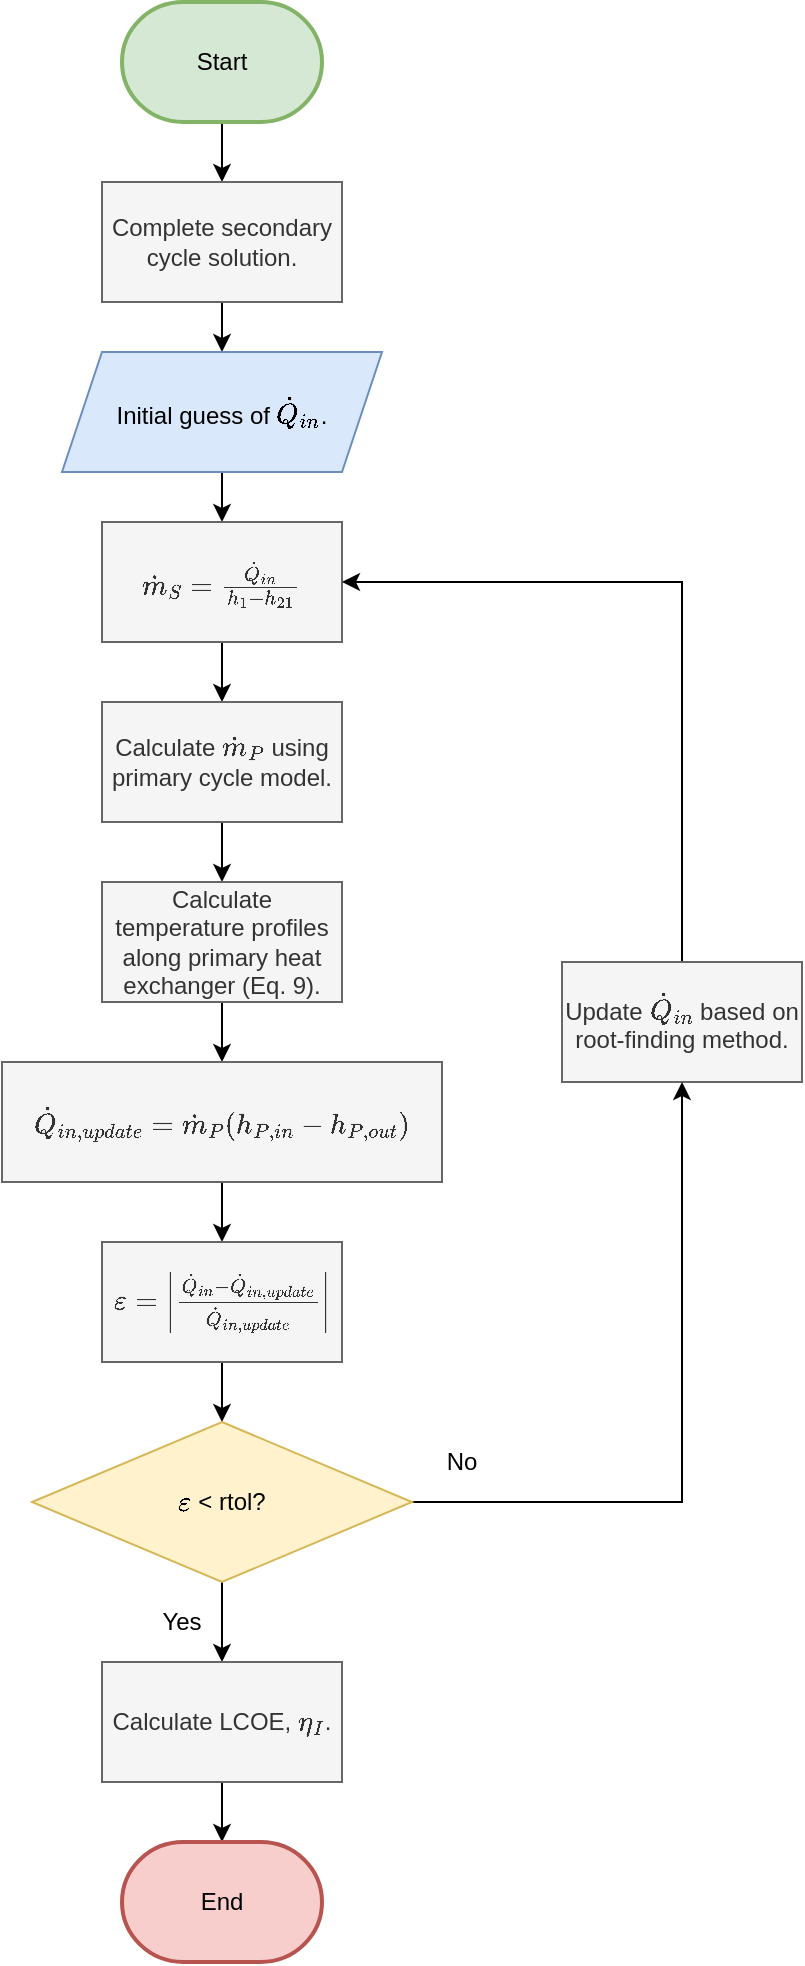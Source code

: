 <mxfile version="14.9.0" type="google"><diagram id="SS1db1PP-0jmywJMiwoE" name="Page-1"><mxGraphModel dx="1038" dy="547" grid="1" gridSize="10" guides="1" tooltips="1" connect="1" arrows="1" fold="1" page="1" pageScale="1" pageWidth="850" pageHeight="1100" math="1" shadow="0"><root><mxCell id="0"/><mxCell id="1" parent="0"/><mxCell id="M5BC113eNdEx5-OLPX42-14" style="edgeStyle=orthogonalEdgeStyle;rounded=0;orthogonalLoop=1;jettySize=auto;html=1;exitX=0.5;exitY=1;exitDx=0;exitDy=0;exitPerimeter=0;entryX=0.5;entryY=0;entryDx=0;entryDy=0;" parent="1" source="M5BC113eNdEx5-OLPX42-1" target="M5BC113eNdEx5-OLPX42-2" edge="1"><mxGeometry relative="1" as="geometry"/></mxCell><mxCell id="M5BC113eNdEx5-OLPX42-1" value="Start" style="strokeWidth=2;html=1;shape=mxgraph.flowchart.terminator;whiteSpace=wrap;fillColor=#d5e8d4;strokeColor=#82b366;" parent="1" vertex="1"><mxGeometry x="120" y="40" width="100" height="60" as="geometry"/></mxCell><mxCell id="M5BC113eNdEx5-OLPX42-15" style="edgeStyle=orthogonalEdgeStyle;rounded=0;orthogonalLoop=1;jettySize=auto;html=1;exitX=0.5;exitY=1;exitDx=0;exitDy=0;entryX=0.5;entryY=0;entryDx=0;entryDy=0;" parent="1" source="M5BC113eNdEx5-OLPX42-2" target="M5BC113eNdEx5-OLPX42-3" edge="1"><mxGeometry relative="1" as="geometry"/></mxCell><mxCell id="M5BC113eNdEx5-OLPX42-2" value="Complete secondary cycle solution." style="rounded=0;whiteSpace=wrap;html=1;fillColor=#f5f5f5;strokeColor=#666666;fontColor=#333333;" parent="1" vertex="1"><mxGeometry x="110" y="130" width="120" height="60" as="geometry"/></mxCell><mxCell id="M5BC113eNdEx5-OLPX42-16" style="edgeStyle=orthogonalEdgeStyle;rounded=0;orthogonalLoop=1;jettySize=auto;html=1;exitX=0.5;exitY=1;exitDx=0;exitDy=0;entryX=0.5;entryY=0;entryDx=0;entryDy=0;" parent="1" source="M5BC113eNdEx5-OLPX42-3" target="M5BC113eNdEx5-OLPX42-4" edge="1"><mxGeometry relative="1" as="geometry"/></mxCell><mxCell id="M5BC113eNdEx5-OLPX42-3" value="Initial guess of \(\dot{Q}_{in}\)." style="shape=parallelogram;perimeter=parallelogramPerimeter;whiteSpace=wrap;html=1;fixedSize=1;fillColor=#dae8fc;strokeColor=#6c8ebf;" parent="1" vertex="1"><mxGeometry x="90" y="215" width="160" height="60" as="geometry"/></mxCell><mxCell id="M5BC113eNdEx5-OLPX42-17" style="edgeStyle=orthogonalEdgeStyle;rounded=0;orthogonalLoop=1;jettySize=auto;html=1;exitX=0.5;exitY=1;exitDx=0;exitDy=0;" parent="1" source="M5BC113eNdEx5-OLPX42-4" target="M5BC113eNdEx5-OLPX42-5" edge="1"><mxGeometry relative="1" as="geometry"/></mxCell><mxCell id="M5BC113eNdEx5-OLPX42-4" value="\(\dot{m}_S = \frac{\dot{Q}_{in}}{h_{1} - h_{21}}\)" style="rounded=0;whiteSpace=wrap;html=1;fillColor=#f5f5f5;strokeColor=#666666;fontColor=#333333;" parent="1" vertex="1"><mxGeometry x="110" y="300" width="120" height="60" as="geometry"/></mxCell><mxCell id="M5BC113eNdEx5-OLPX42-18" style="edgeStyle=orthogonalEdgeStyle;rounded=0;orthogonalLoop=1;jettySize=auto;html=1;exitX=0.5;exitY=1;exitDx=0;exitDy=0;entryX=0.5;entryY=0;entryDx=0;entryDy=0;" parent="1" source="M5BC113eNdEx5-OLPX42-5" target="M5BC113eNdEx5-OLPX42-6" edge="1"><mxGeometry relative="1" as="geometry"/></mxCell><mxCell id="M5BC113eNdEx5-OLPX42-5" value="Calculate \(\dot{m}_P\) using primary cycle model." style="rounded=0;whiteSpace=wrap;html=1;fillColor=#f5f5f5;strokeColor=#666666;fontColor=#333333;" parent="1" vertex="1"><mxGeometry x="110" y="390" width="120" height="60" as="geometry"/></mxCell><mxCell id="M5BC113eNdEx5-OLPX42-19" style="edgeStyle=orthogonalEdgeStyle;rounded=0;orthogonalLoop=1;jettySize=auto;html=1;exitX=0.5;exitY=1;exitDx=0;exitDy=0;entryX=0.5;entryY=0;entryDx=0;entryDy=0;" parent="1" source="M5BC113eNdEx5-OLPX42-6" target="M5BC113eNdEx5-OLPX42-7" edge="1"><mxGeometry relative="1" as="geometry"/></mxCell><mxCell id="M5BC113eNdEx5-OLPX42-6" value="Calculate temperature profiles along primary heat exchanger (Eq. 9)." style="rounded=0;whiteSpace=wrap;html=1;fillColor=#f5f5f5;strokeColor=#666666;fontColor=#333333;" parent="1" vertex="1"><mxGeometry x="110" y="480" width="120" height="60" as="geometry"/></mxCell><mxCell id="M5BC113eNdEx5-OLPX42-20" style="edgeStyle=orthogonalEdgeStyle;rounded=0;orthogonalLoop=1;jettySize=auto;html=1;exitX=0.5;exitY=1;exitDx=0;exitDy=0;entryX=0.5;entryY=0;entryDx=0;entryDy=0;" parent="1" source="M5BC113eNdEx5-OLPX42-7" target="M5BC113eNdEx5-OLPX42-9" edge="1"><mxGeometry relative="1" as="geometry"/></mxCell><mxCell id="M5BC113eNdEx5-OLPX42-7" value="\(\dot{Q}_{in,update} = \dot{m}_{P} (h_{P,in} - h_{P,out})\)" style="rounded=0;whiteSpace=wrap;html=1;fillColor=#f5f5f5;strokeColor=#666666;fontColor=#333333;" parent="1" vertex="1"><mxGeometry x="60" y="570" width="220" height="60" as="geometry"/></mxCell><mxCell id="M5BC113eNdEx5-OLPX42-12" style="edgeStyle=orthogonalEdgeStyle;rounded=0;orthogonalLoop=1;jettySize=auto;html=1;exitX=0.5;exitY=0;exitDx=0;exitDy=0;entryX=1;entryY=0.5;entryDx=0;entryDy=0;" parent="1" source="M5BC113eNdEx5-OLPX42-8" target="M5BC113eNdEx5-OLPX42-4" edge="1"><mxGeometry relative="1" as="geometry"/></mxCell><mxCell id="M5BC113eNdEx5-OLPX42-8" value="Update \(\dot{Q}_{in}\) based on root-finding method." style="rounded=0;whiteSpace=wrap;html=1;fillColor=#f5f5f5;strokeColor=#666666;fontColor=#333333;" parent="1" vertex="1"><mxGeometry x="340" y="520" width="120" height="60" as="geometry"/></mxCell><mxCell id="M5BC113eNdEx5-OLPX42-21" style="edgeStyle=orthogonalEdgeStyle;rounded=0;orthogonalLoop=1;jettySize=auto;html=1;exitX=0.5;exitY=1;exitDx=0;exitDy=0;entryX=0.5;entryY=0;entryDx=0;entryDy=0;" parent="1" source="M5BC113eNdEx5-OLPX42-9" target="M5BC113eNdEx5-OLPX42-10" edge="1"><mxGeometry relative="1" as="geometry"/></mxCell><mxCell id="M5BC113eNdEx5-OLPX42-9" value="\(\varepsilon = \left|\frac{\dot{Q}_{in} - \dot{Q}_{in,update}}{\dot{Q}_{in,update}}\right|\)" style="rounded=0;whiteSpace=wrap;html=1;fillColor=#f5f5f5;strokeColor=#666666;fontColor=#333333;" parent="1" vertex="1"><mxGeometry x="110" y="660" width="120" height="60" as="geometry"/></mxCell><mxCell id="M5BC113eNdEx5-OLPX42-11" style="edgeStyle=orthogonalEdgeStyle;rounded=0;orthogonalLoop=1;jettySize=auto;html=1;exitX=1;exitY=0.5;exitDx=0;exitDy=0;entryX=0.5;entryY=1;entryDx=0;entryDy=0;" parent="1" source="M5BC113eNdEx5-OLPX42-10" target="M5BC113eNdEx5-OLPX42-8" edge="1"><mxGeometry relative="1" as="geometry"/></mxCell><mxCell id="M5BC113eNdEx5-OLPX42-23" style="edgeStyle=orthogonalEdgeStyle;rounded=0;orthogonalLoop=1;jettySize=auto;html=1;exitX=0.5;exitY=1;exitDx=0;exitDy=0;" parent="1" source="M5BC113eNdEx5-OLPX42-10" target="M5BC113eNdEx5-OLPX42-22" edge="1"><mxGeometry relative="1" as="geometry"/></mxCell><mxCell id="M5BC113eNdEx5-OLPX42-10" value="\(\varepsilon\) &amp;lt; rtol?" style="rhombus;whiteSpace=wrap;html=1;fillColor=#fff2cc;strokeColor=#d6b656;" parent="1" vertex="1"><mxGeometry x="75" y="750" width="190" height="80" as="geometry"/></mxCell><mxCell id="M5BC113eNdEx5-OLPX42-25" style="edgeStyle=orthogonalEdgeStyle;rounded=0;orthogonalLoop=1;jettySize=auto;html=1;exitX=0.5;exitY=1;exitDx=0;exitDy=0;entryX=0.5;entryY=0;entryDx=0;entryDy=0;entryPerimeter=0;" parent="1" source="M5BC113eNdEx5-OLPX42-22" target="M5BC113eNdEx5-OLPX42-24" edge="1"><mxGeometry relative="1" as="geometry"/></mxCell><mxCell id="M5BC113eNdEx5-OLPX42-22" value="Calculate LCOE, \(\eta_{I}\)." style="rounded=0;whiteSpace=wrap;html=1;fillColor=#f5f5f5;strokeColor=#666666;fontColor=#333333;" parent="1" vertex="1"><mxGeometry x="110" y="870" width="120" height="60" as="geometry"/></mxCell><mxCell id="M5BC113eNdEx5-OLPX42-24" value="End" style="strokeWidth=2;html=1;shape=mxgraph.flowchart.terminator;whiteSpace=wrap;fillColor=#f8cecc;strokeColor=#b85450;" parent="1" vertex="1"><mxGeometry x="120" y="960" width="100" height="60" as="geometry"/></mxCell><mxCell id="M5BC113eNdEx5-OLPX42-26" value="No" style="text;html=1;strokeColor=none;fillColor=none;align=center;verticalAlign=middle;whiteSpace=wrap;rounded=0;" parent="1" vertex="1"><mxGeometry x="270" y="760" width="40" height="20" as="geometry"/></mxCell><mxCell id="M5BC113eNdEx5-OLPX42-27" value="Yes" style="text;html=1;strokeColor=none;fillColor=none;align=center;verticalAlign=middle;whiteSpace=wrap;rounded=0;" parent="1" vertex="1"><mxGeometry x="130" y="840" width="40" height="20" as="geometry"/></mxCell></root></mxGraphModel></diagram></mxfile>